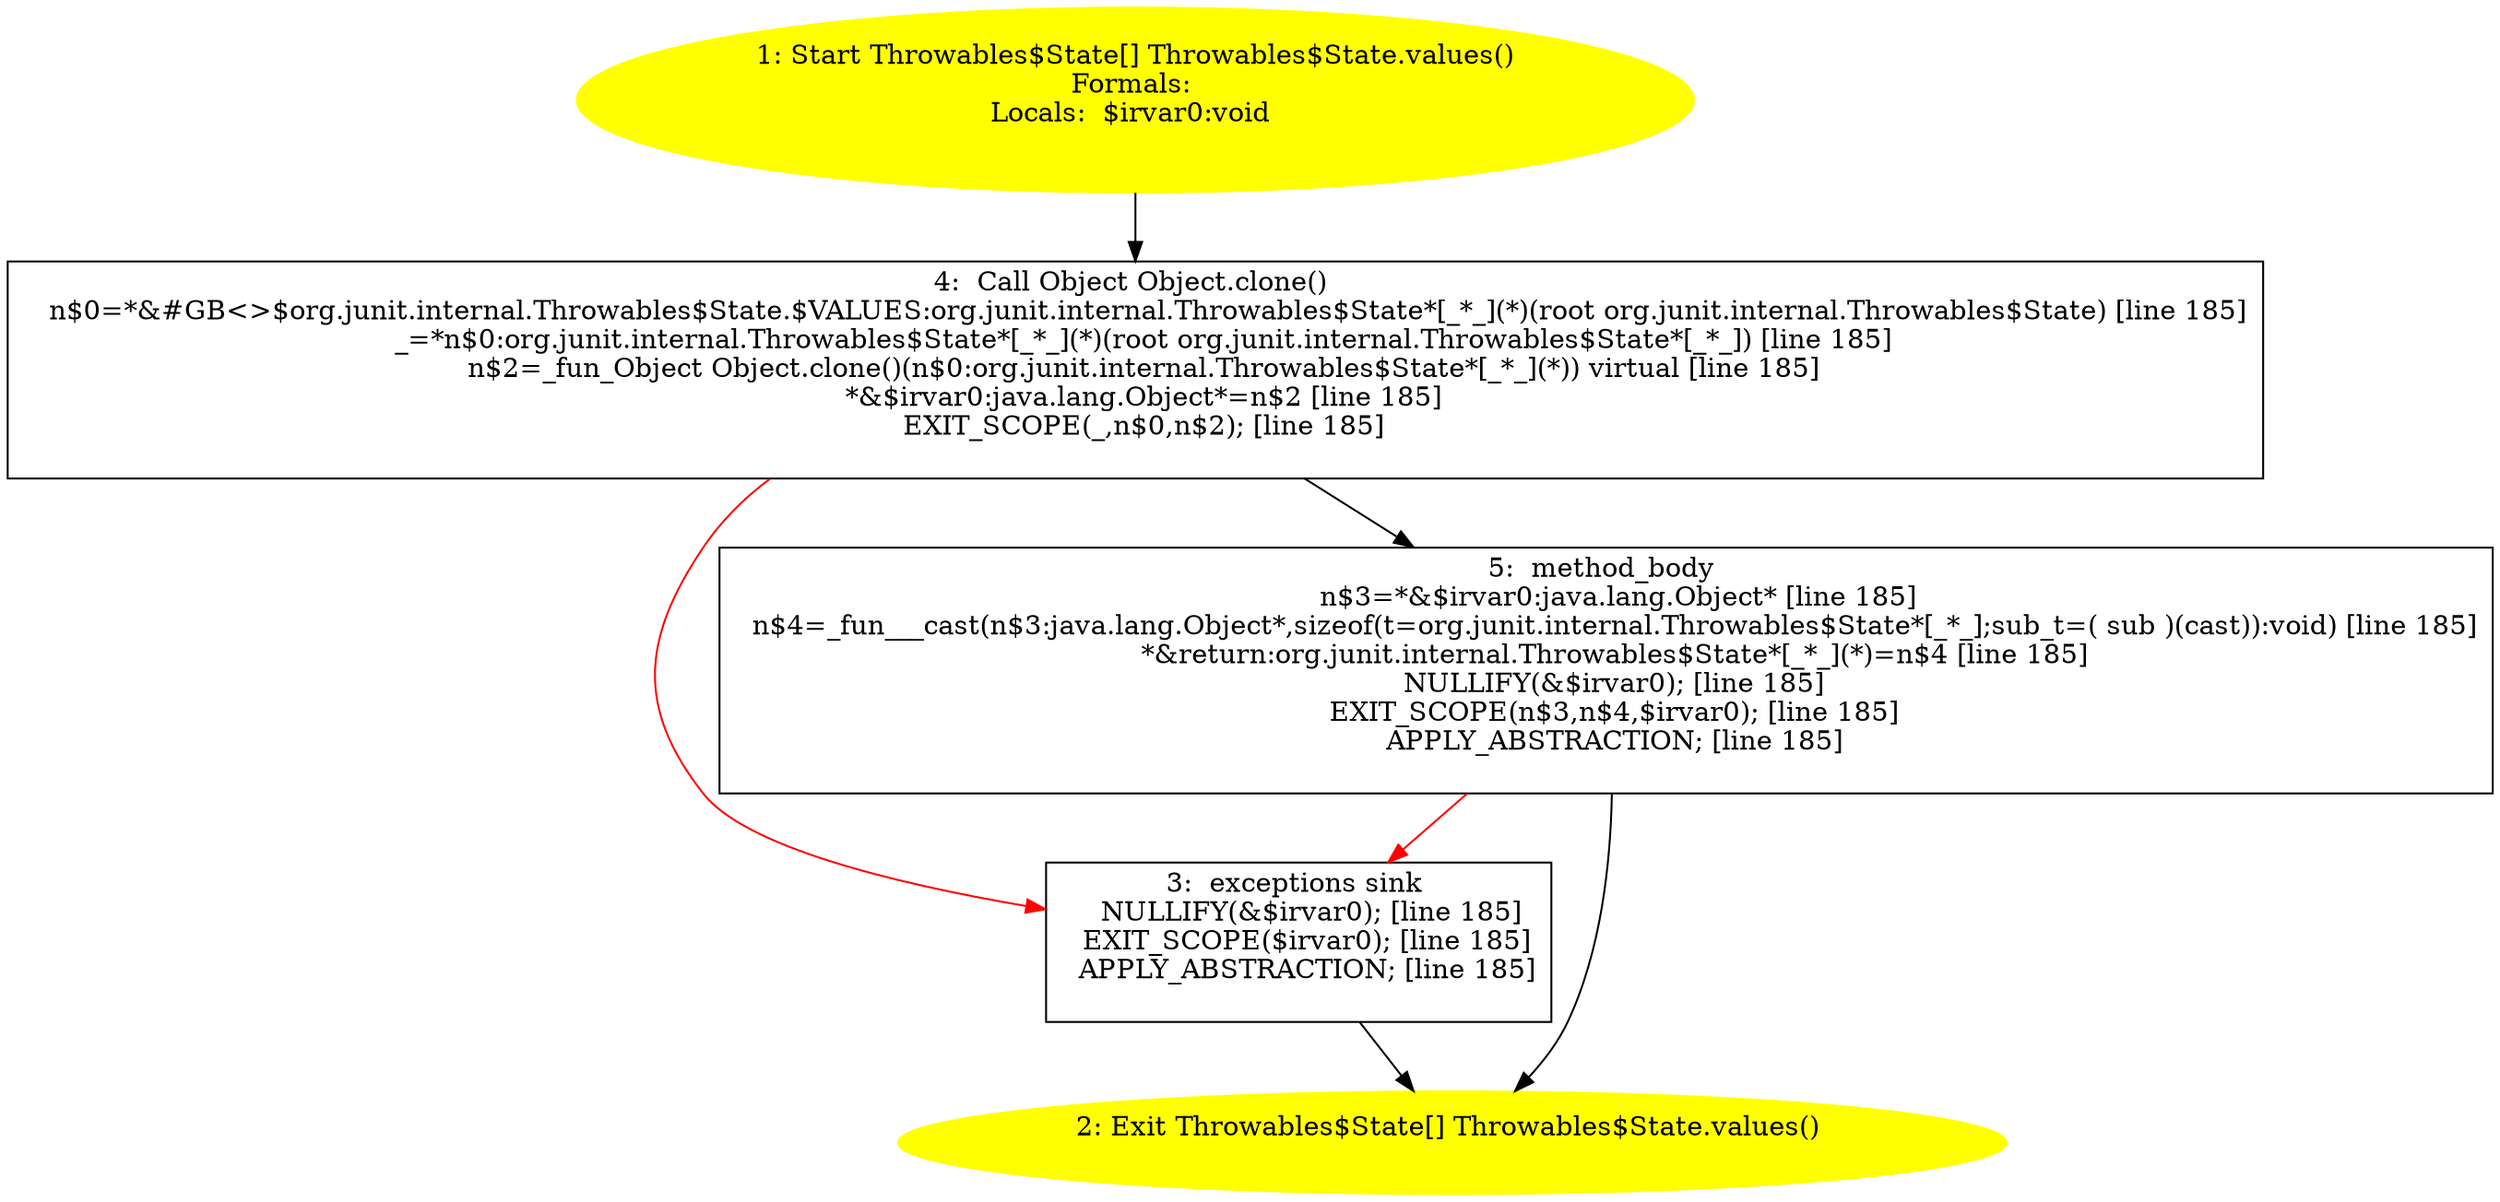/* @generated */
digraph cfg {
"org.junit.internal.Throwables$State.values():org.junit.internal.Throwables$State[].23bdd39e09ce439f5f4653982467e931_1" [label="1: Start Throwables$State[] Throwables$State.values()\nFormals: \nLocals:  $irvar0:void \n  " color=yellow style=filled]
	

	 "org.junit.internal.Throwables$State.values():org.junit.internal.Throwables$State[].23bdd39e09ce439f5f4653982467e931_1" -> "org.junit.internal.Throwables$State.values():org.junit.internal.Throwables$State[].23bdd39e09ce439f5f4653982467e931_4" ;
"org.junit.internal.Throwables$State.values():org.junit.internal.Throwables$State[].23bdd39e09ce439f5f4653982467e931_2" [label="2: Exit Throwables$State[] Throwables$State.values() \n  " color=yellow style=filled]
	

"org.junit.internal.Throwables$State.values():org.junit.internal.Throwables$State[].23bdd39e09ce439f5f4653982467e931_3" [label="3:  exceptions sink \n   NULLIFY(&$irvar0); [line 185]\n  EXIT_SCOPE($irvar0); [line 185]\n  APPLY_ABSTRACTION; [line 185]\n " shape="box"]
	

	 "org.junit.internal.Throwables$State.values():org.junit.internal.Throwables$State[].23bdd39e09ce439f5f4653982467e931_3" -> "org.junit.internal.Throwables$State.values():org.junit.internal.Throwables$State[].23bdd39e09ce439f5f4653982467e931_2" ;
"org.junit.internal.Throwables$State.values():org.junit.internal.Throwables$State[].23bdd39e09ce439f5f4653982467e931_4" [label="4:  Call Object Object.clone() \n   n$0=*&#GB<>$org.junit.internal.Throwables$State.$VALUES:org.junit.internal.Throwables$State*[_*_](*)(root org.junit.internal.Throwables$State) [line 185]\n  _=*n$0:org.junit.internal.Throwables$State*[_*_](*)(root org.junit.internal.Throwables$State*[_*_]) [line 185]\n  n$2=_fun_Object Object.clone()(n$0:org.junit.internal.Throwables$State*[_*_](*)) virtual [line 185]\n  *&$irvar0:java.lang.Object*=n$2 [line 185]\n  EXIT_SCOPE(_,n$0,n$2); [line 185]\n " shape="box"]
	

	 "org.junit.internal.Throwables$State.values():org.junit.internal.Throwables$State[].23bdd39e09ce439f5f4653982467e931_4" -> "org.junit.internal.Throwables$State.values():org.junit.internal.Throwables$State[].23bdd39e09ce439f5f4653982467e931_5" ;
	 "org.junit.internal.Throwables$State.values():org.junit.internal.Throwables$State[].23bdd39e09ce439f5f4653982467e931_4" -> "org.junit.internal.Throwables$State.values():org.junit.internal.Throwables$State[].23bdd39e09ce439f5f4653982467e931_3" [color="red" ];
"org.junit.internal.Throwables$State.values():org.junit.internal.Throwables$State[].23bdd39e09ce439f5f4653982467e931_5" [label="5:  method_body \n   n$3=*&$irvar0:java.lang.Object* [line 185]\n  n$4=_fun___cast(n$3:java.lang.Object*,sizeof(t=org.junit.internal.Throwables$State*[_*_];sub_t=( sub )(cast)):void) [line 185]\n  *&return:org.junit.internal.Throwables$State*[_*_](*)=n$4 [line 185]\n  NULLIFY(&$irvar0); [line 185]\n  EXIT_SCOPE(n$3,n$4,$irvar0); [line 185]\n  APPLY_ABSTRACTION; [line 185]\n " shape="box"]
	

	 "org.junit.internal.Throwables$State.values():org.junit.internal.Throwables$State[].23bdd39e09ce439f5f4653982467e931_5" -> "org.junit.internal.Throwables$State.values():org.junit.internal.Throwables$State[].23bdd39e09ce439f5f4653982467e931_2" ;
	 "org.junit.internal.Throwables$State.values():org.junit.internal.Throwables$State[].23bdd39e09ce439f5f4653982467e931_5" -> "org.junit.internal.Throwables$State.values():org.junit.internal.Throwables$State[].23bdd39e09ce439f5f4653982467e931_3" [color="red" ];
}
